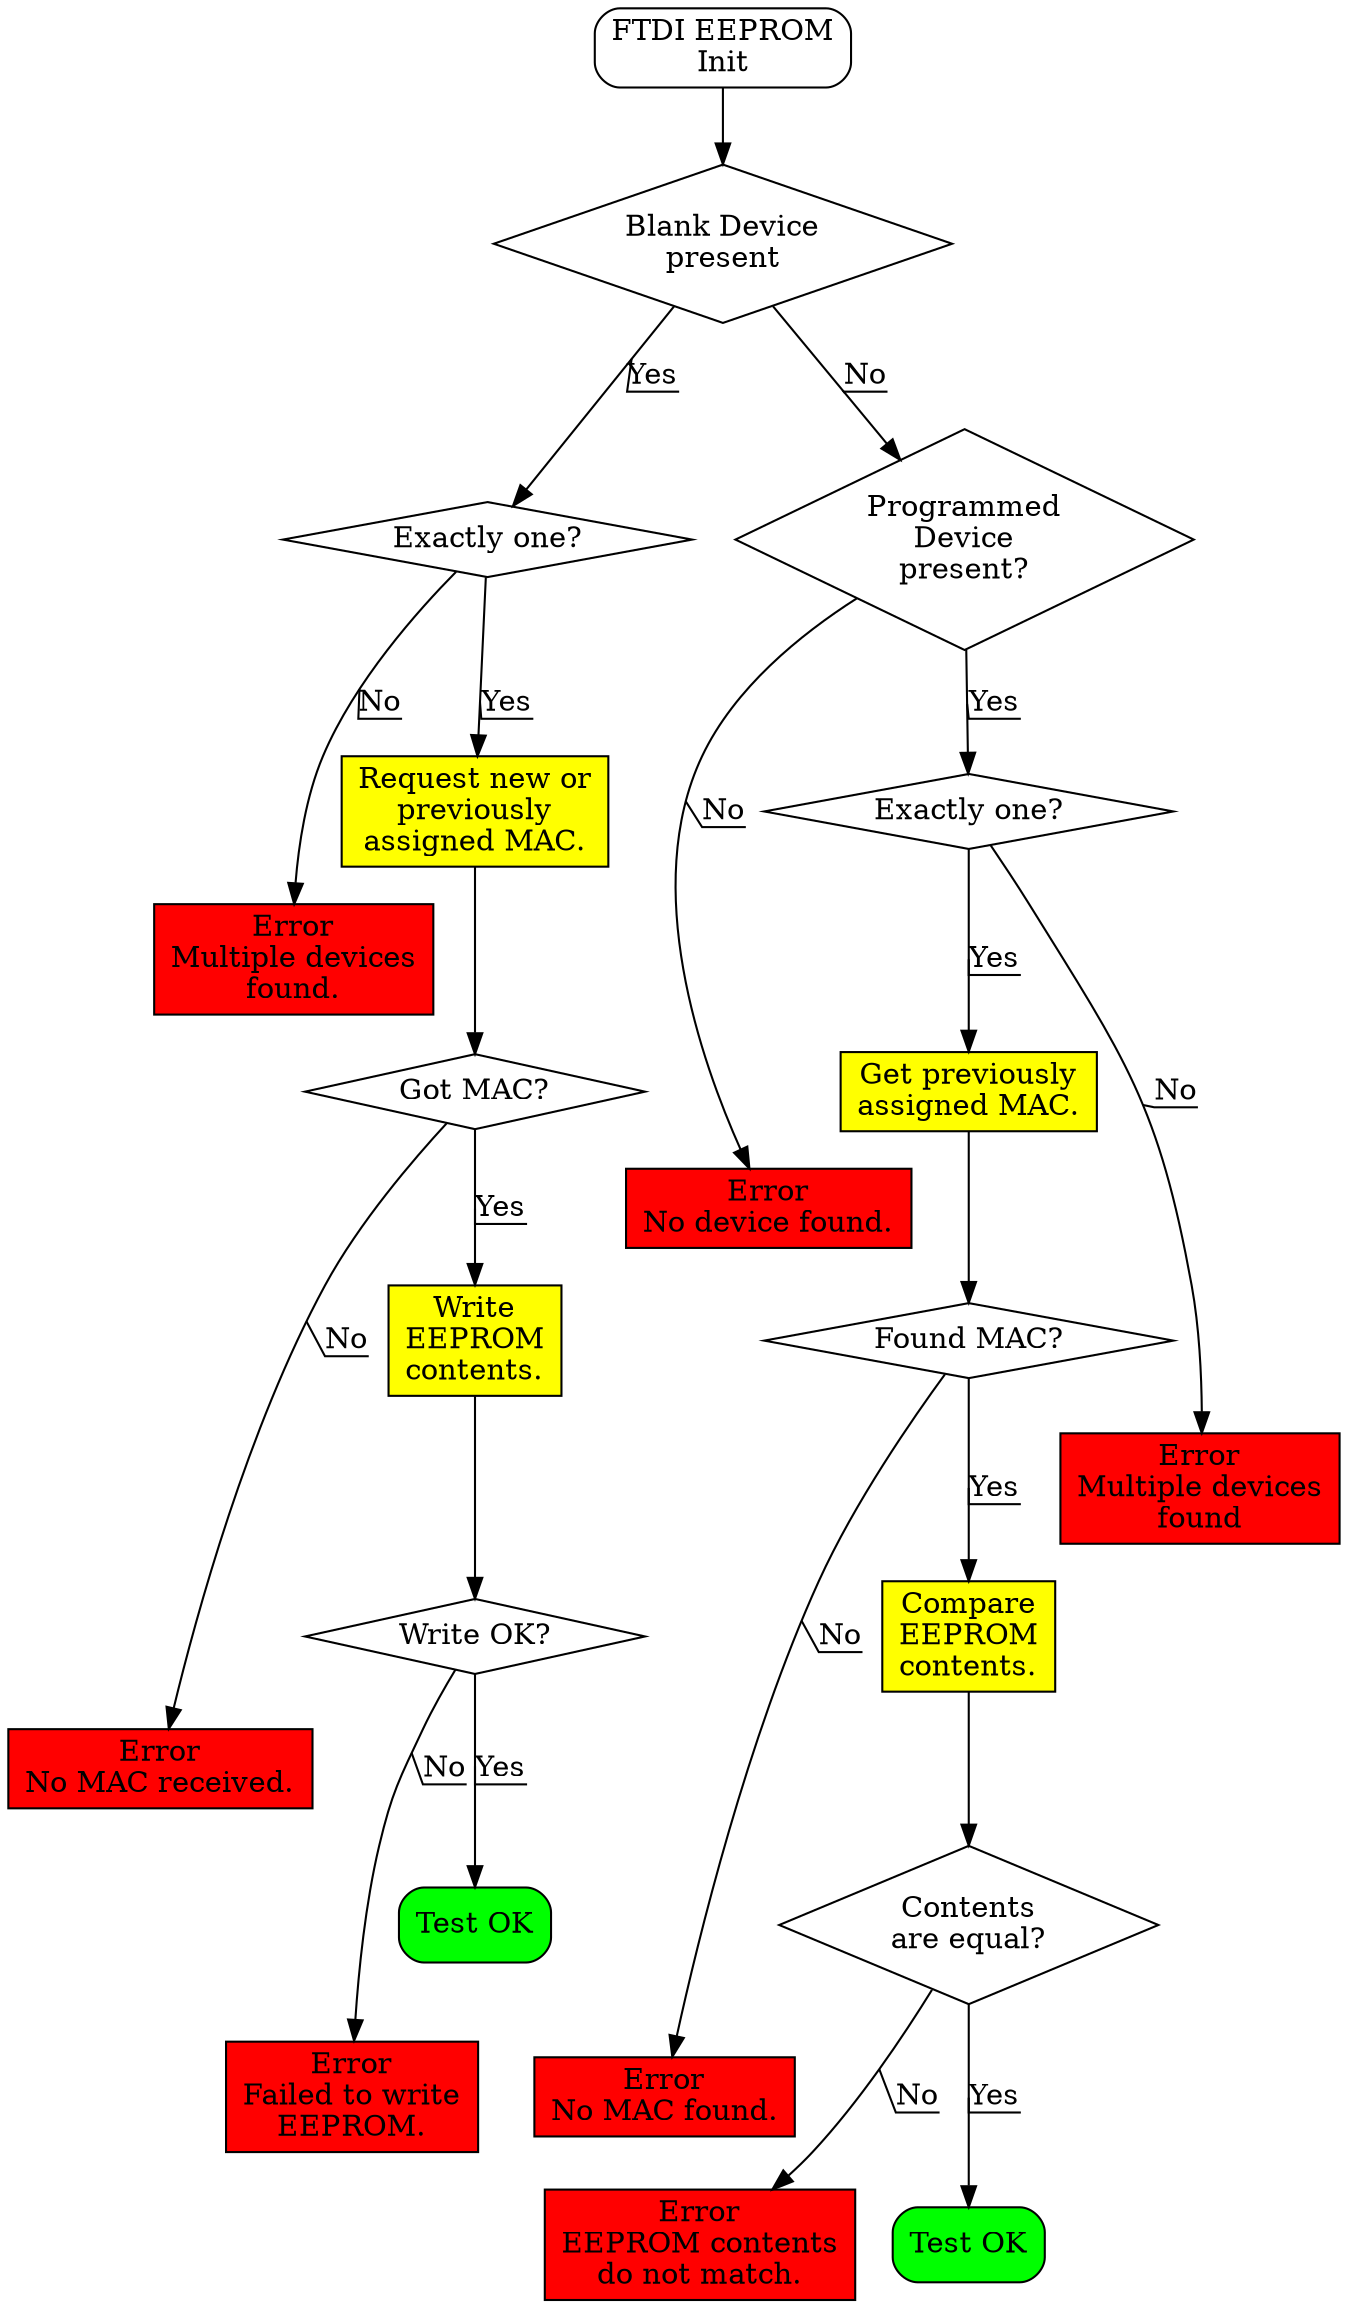 # Place the cursor inside "graph" to get some refactoring options

digraph {
start [
    shape = box,
    style = "rounded",
    label = "FTDI EEPROM\nInit"
]
start -> if0 []
if0 [
    shape = diamond,
    label = "Blank Device\npresent"
]
if0 -> if1 [
    label ="Yes",
    decorate = true
]
if0 -> if2 [
    label = "No",
    decorate = true
]

if1 [
    shape = diamond,
    label = "Exactly one?"
]

if2 [
    shape = diamond,
    label = "Programmed\nDevice\npresent?"
]
if2 -> err0 [
    label = "No",
    weight = "0.1",
    decorate = true
]

err0 [
    shape = box,
    label = "Error\nNo device found.",
    style = "filled",
    fillcolor = "red"
]

if3 [
    shape = diamond,
    label = "Exactly one?"
]
if2 -> if3 [
    label = "Yes",
    decorate = true
]

state0 [
    shape = box,
    label = "Get previously\nassigned MAC.",
    style = "filled",
    fillcolor = "yellow"
]
if3 -> state0 [
    label ="Yes",
    decorate = true
]

err1 [
    shape = box,
    label = "Error\nMultiple devices\nfound",
    style = "filled",
    fillcolor = "red"
]
if3 -> err1 [
    label = "No",
    weight = "0.1",
    decorate = true
]

if4 [
    shape = diamond,
    label = "Found MAC?"
]
state0 -> if4 []

err2 [
    shape = box,
    label = "Error\nNo MAC found.",
    style = "filled",
    fillcolor = "red"
]
if4 -> err2 [
    label = "No",
    weight = "0.1",
    decorate = true
]

state1 [
    shape = box,
    label = "Compare\nEEPROM\ncontents.",
    style = "filled",
    fillcolor = "yellow"
]
if4 -> state1 [
    label = "Yes",
    decorate = true
]

if5 [
    shape = diamond,
    label = "Contents\nare equal?"
]
state1 -> if5 []

err3 [
    shape = box,
    label = "Error\nEEPROM contents\ndo not match.",
    style = "filled",
    fillcolor = "red"
]
if5 -> err3 [
    label = "No",
    weight = "0.1",
    decorate = true
]

finish0 [
    shape = box,
    label = "Test OK",
    style = "filled,rounded",
    fillcolor = "green"
]
if5 -> finish0 [
    label = "Yes",
    decorate = true
]

err4 [
    shape = box,
    label = "Error\nMultiple devices\nfound.",
    style = "filled",
    fillcolor = "red"
]
if1 -> err4 [
    label = "No",
    weight = "0.1",
    decorate = true
]

state2 [
    shape = box,
    label = "Request new or\npreviously\nassigned MAC.",
    style = "filled",
    fillcolor = "yellow"
]
if1 -> state2 [
    label = "Yes",
    decorate = true
]

if6 [
    shape = diamond,
    label = "Got MAC?"
]
state2 -> if6 []

err5 [
    shape = box,
    label = "Error\nNo MAC received.",
    style = "filled",
    fillcolor = "red"
]
if6 -> err5 [
    label = "No",
    weight = "0.1",
    decorate = true
]

state3 [
    shape = box,
    label = "Write\nEEPROM\ncontents.",
    style = "filled",
    fillcolor = "yellow"
]
if6 -> state3 [
    label = "Yes",
    decorate = true
]

if7 [
    shape = diamond,
    label = "Write OK?"
]
state3 -> if7 []

err6 [
    shape = box,
    label = "Error\nFailed to write\nEEPROM.",
    style = "filled",
    fillcolor = "red"
]
if7 -> err6 [
    label = "No",
    weight = "0.1",
    decorate = true
]

finish1 [
    shape = box,
    label = "Test OK",
    style = "filled,rounded",
    fillcolor = "green"
]
if7 -> finish1 [
    label = "Yes",
    decorate = true
]
}
